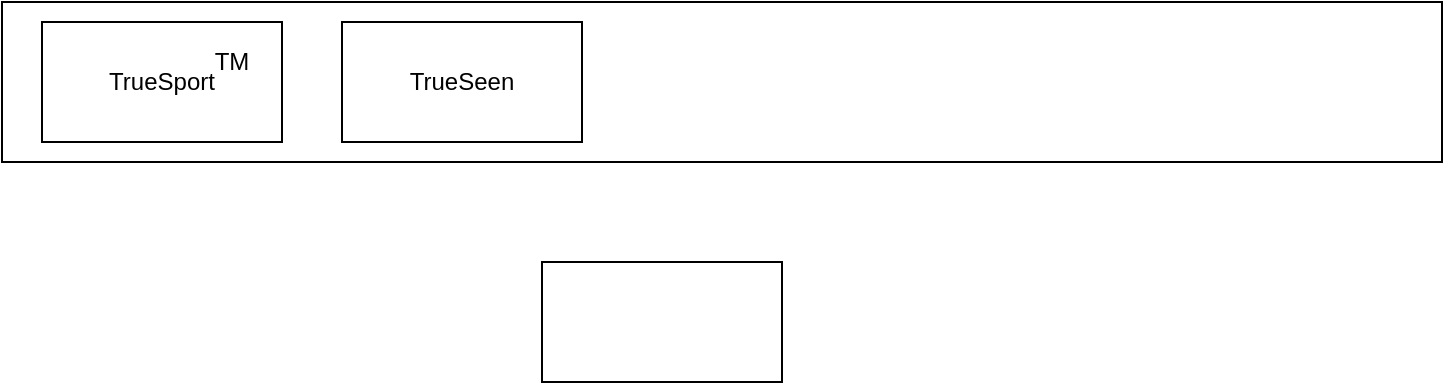 <mxfile version="23.0.0" type="github">
  <diagram name="第 1 页" id="FTNzHiMMP3t1Fl-8KOQk">
    <mxGraphModel dx="946" dy="613" grid="1" gridSize="10" guides="1" tooltips="1" connect="1" arrows="1" fold="1" page="1" pageScale="1" pageWidth="827" pageHeight="1169" math="0" shadow="0">
      <root>
        <mxCell id="0" />
        <mxCell id="1" parent="0" />
        <mxCell id="szXA8x6k2kYRS7tu7ofH-1" value="" style="rounded=0;whiteSpace=wrap;html=1;" vertex="1" parent="1">
          <mxGeometry x="80" y="160" width="720" height="80" as="geometry" />
        </mxCell>
        <mxCell id="szXA8x6k2kYRS7tu7ofH-2" value="" style="rounded=0;whiteSpace=wrap;html=1;" vertex="1" parent="1">
          <mxGeometry x="350" y="290" width="120" height="60" as="geometry" />
        </mxCell>
        <mxCell id="szXA8x6k2kYRS7tu7ofH-3" value="TrueSport" style="rounded=0;whiteSpace=wrap;html=1;" vertex="1" parent="1">
          <mxGeometry x="100" y="170" width="120" height="60" as="geometry" />
        </mxCell>
        <mxCell id="szXA8x6k2kYRS7tu7ofH-4" value="TrueSeen" style="rounded=0;whiteSpace=wrap;html=1;" vertex="1" parent="1">
          <mxGeometry x="250" y="170" width="120" height="60" as="geometry" />
        </mxCell>
        <mxCell id="szXA8x6k2kYRS7tu7ofH-5" value="TM" style="text;html=1;strokeColor=none;fillColor=none;align=center;verticalAlign=middle;whiteSpace=wrap;rounded=0;" vertex="1" parent="1">
          <mxGeometry x="170" y="180" width="50" height="20" as="geometry" />
        </mxCell>
      </root>
    </mxGraphModel>
  </diagram>
</mxfile>
